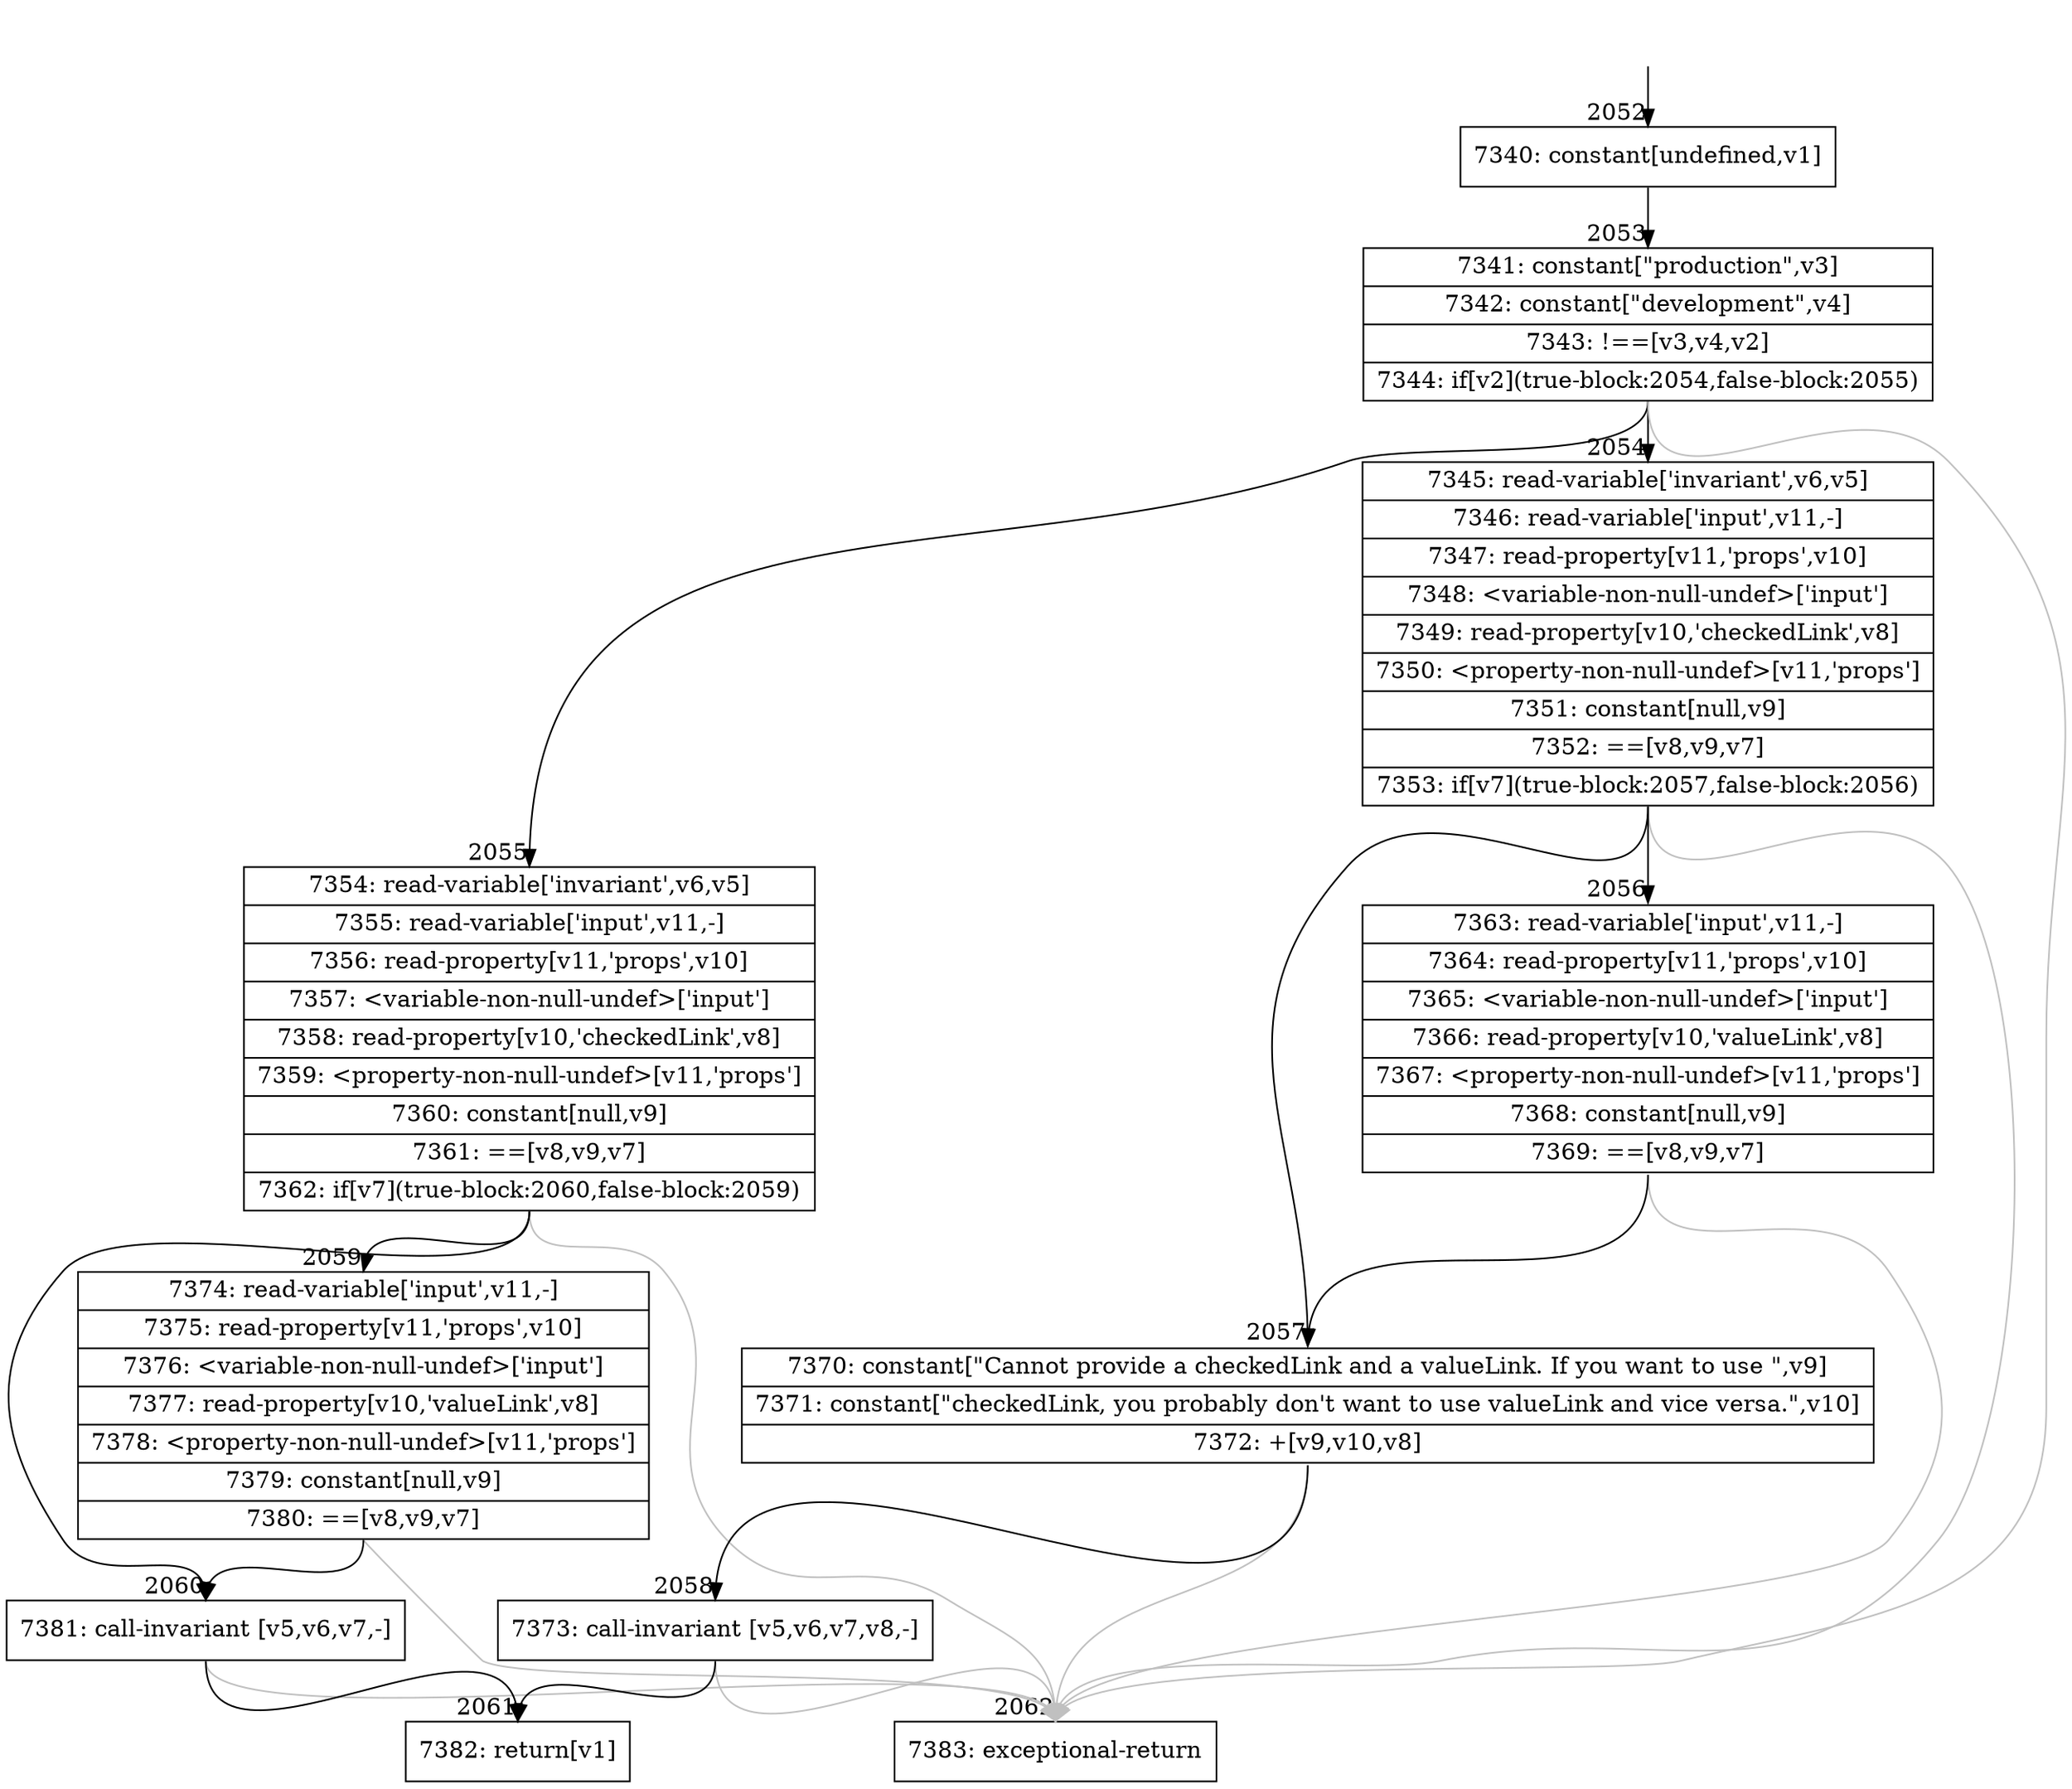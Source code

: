 digraph {
rankdir="TD"
BB_entry143[shape=none,label=""];
BB_entry143 -> BB2052 [tailport=s, headport=n, headlabel="    2052"]
BB2052 [shape=record label="{7340: constant[undefined,v1]}" ] 
BB2052 -> BB2053 [tailport=s, headport=n, headlabel="      2053"]
BB2053 [shape=record label="{7341: constant[\"production\",v3]|7342: constant[\"development\",v4]|7343: !==[v3,v4,v2]|7344: if[v2](true-block:2054,false-block:2055)}" ] 
BB2053 -> BB2054 [tailport=s, headport=n, headlabel="      2054"]
BB2053 -> BB2055 [tailport=s, headport=n, headlabel="      2055"]
BB2053 -> BB2062 [tailport=s, headport=n, color=gray, headlabel="      2062"]
BB2054 [shape=record label="{7345: read-variable['invariant',v6,v5]|7346: read-variable['input',v11,-]|7347: read-property[v11,'props',v10]|7348: \<variable-non-null-undef\>['input']|7349: read-property[v10,'checkedLink',v8]|7350: \<property-non-null-undef\>[v11,'props']|7351: constant[null,v9]|7352: ==[v8,v9,v7]|7353: if[v7](true-block:2057,false-block:2056)}" ] 
BB2054 -> BB2057 [tailport=s, headport=n, headlabel="      2057"]
BB2054 -> BB2056 [tailport=s, headport=n, headlabel="      2056"]
BB2054 -> BB2062 [tailport=s, headport=n, color=gray]
BB2055 [shape=record label="{7354: read-variable['invariant',v6,v5]|7355: read-variable['input',v11,-]|7356: read-property[v11,'props',v10]|7357: \<variable-non-null-undef\>['input']|7358: read-property[v10,'checkedLink',v8]|7359: \<property-non-null-undef\>[v11,'props']|7360: constant[null,v9]|7361: ==[v8,v9,v7]|7362: if[v7](true-block:2060,false-block:2059)}" ] 
BB2055 -> BB2060 [tailport=s, headport=n, headlabel="      2060"]
BB2055 -> BB2059 [tailport=s, headport=n, headlabel="      2059"]
BB2055 -> BB2062 [tailport=s, headport=n, color=gray]
BB2056 [shape=record label="{7363: read-variable['input',v11,-]|7364: read-property[v11,'props',v10]|7365: \<variable-non-null-undef\>['input']|7366: read-property[v10,'valueLink',v8]|7367: \<property-non-null-undef\>[v11,'props']|7368: constant[null,v9]|7369: ==[v8,v9,v7]}" ] 
BB2056 -> BB2057 [tailport=s, headport=n]
BB2056 -> BB2062 [tailport=s, headport=n, color=gray]
BB2057 [shape=record label="{7370: constant[\"Cannot provide a checkedLink and a valueLink. If you want to use \",v9]|7371: constant[\"checkedLink, you probably don't want to use valueLink and vice versa.\",v10]|7372: +[v9,v10,v8]}" ] 
BB2057 -> BB2058 [tailport=s, headport=n, headlabel="      2058"]
BB2057 -> BB2062 [tailport=s, headport=n, color=gray]
BB2058 [shape=record label="{7373: call-invariant [v5,v6,v7,v8,-]}" ] 
BB2058 -> BB2061 [tailport=s, headport=n, headlabel="      2061"]
BB2058 -> BB2062 [tailport=s, headport=n, color=gray]
BB2059 [shape=record label="{7374: read-variable['input',v11,-]|7375: read-property[v11,'props',v10]|7376: \<variable-non-null-undef\>['input']|7377: read-property[v10,'valueLink',v8]|7378: \<property-non-null-undef\>[v11,'props']|7379: constant[null,v9]|7380: ==[v8,v9,v7]}" ] 
BB2059 -> BB2060 [tailport=s, headport=n]
BB2059 -> BB2062 [tailport=s, headport=n, color=gray]
BB2060 [shape=record label="{7381: call-invariant [v5,v6,v7,-]}" ] 
BB2060 -> BB2061 [tailport=s, headport=n]
BB2060 -> BB2062 [tailport=s, headport=n, color=gray]
BB2061 [shape=record label="{7382: return[v1]}" ] 
BB2062 [shape=record label="{7383: exceptional-return}" ] 
//#$~ 3926
}
